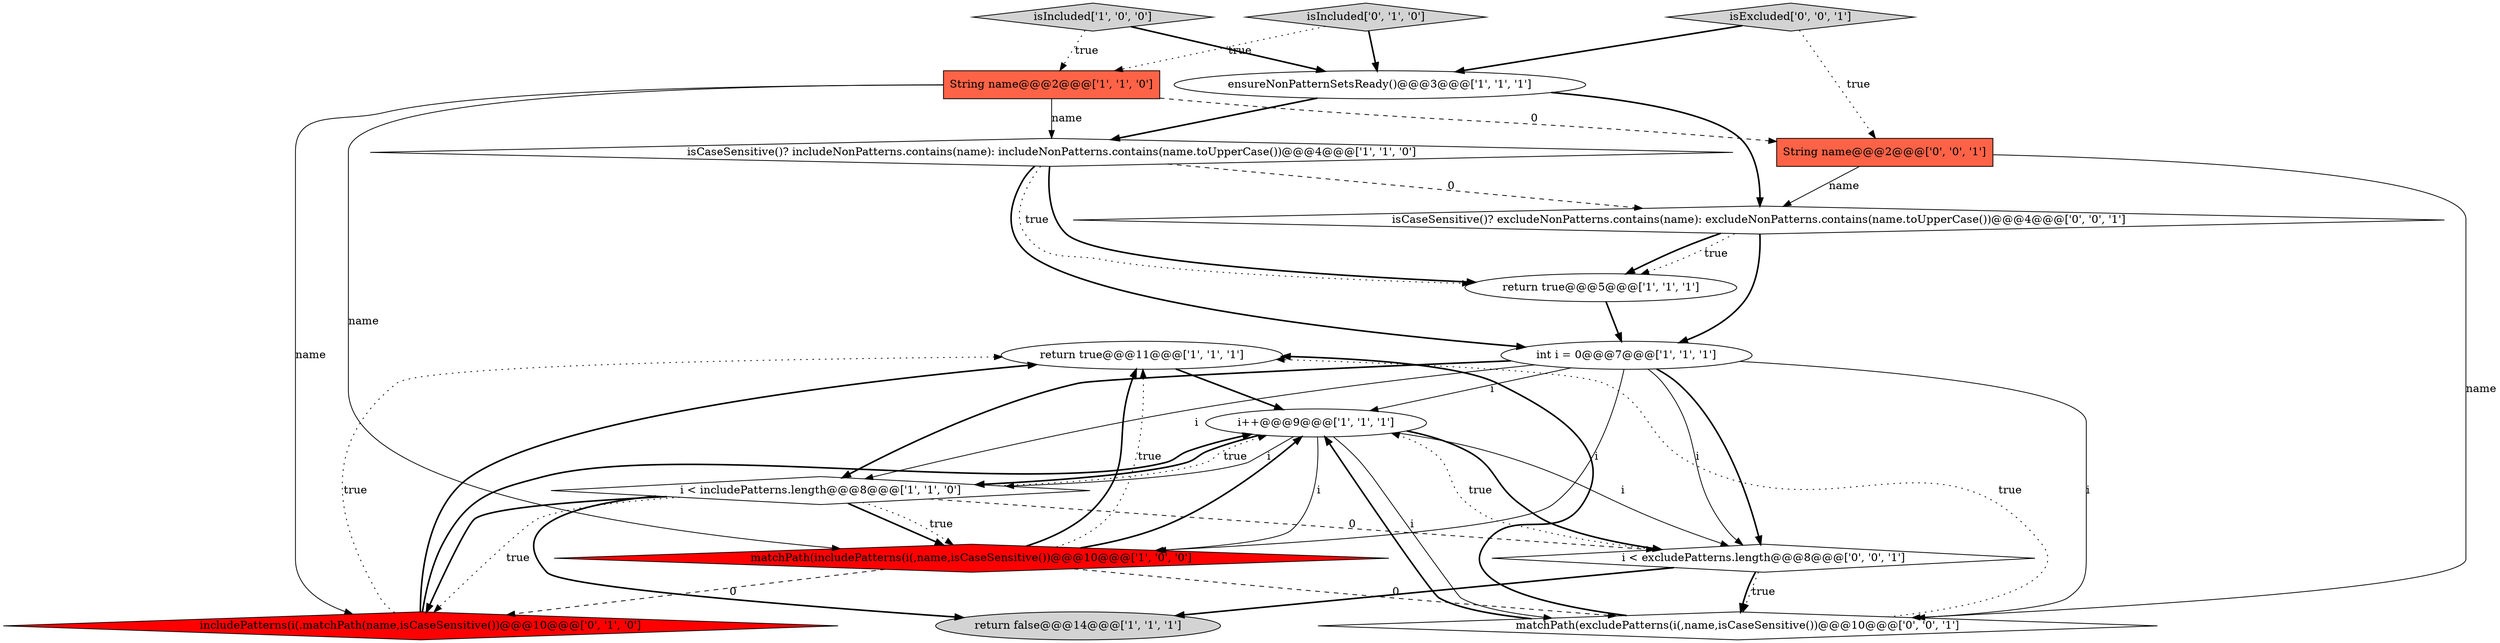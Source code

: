 digraph {
8 [style = filled, label = "return true@@@11@@@['1', '1', '1']", fillcolor = white, shape = ellipse image = "AAA0AAABBB1BBB"];
17 [style = filled, label = "isCaseSensitive()? excludeNonPatterns.contains(name): excludeNonPatterns.contains(name.toUpperCase())@@@4@@@['0', '0', '1']", fillcolor = white, shape = diamond image = "AAA0AAABBB3BBB"];
14 [style = filled, label = "i < excludePatterns.length@@@8@@@['0', '0', '1']", fillcolor = white, shape = diamond image = "AAA0AAABBB3BBB"];
13 [style = filled, label = "String name@@@2@@@['0', '0', '1']", fillcolor = tomato, shape = box image = "AAA0AAABBB3BBB"];
15 [style = filled, label = "matchPath(excludePatterns(i(,name,isCaseSensitive())@@@10@@@['0', '0', '1']", fillcolor = white, shape = diamond image = "AAA0AAABBB3BBB"];
9 [style = filled, label = "ensureNonPatternSetsReady()@@@3@@@['1', '1', '1']", fillcolor = white, shape = ellipse image = "AAA0AAABBB1BBB"];
4 [style = filled, label = "return false@@@14@@@['1', '1', '1']", fillcolor = lightgray, shape = ellipse image = "AAA0AAABBB1BBB"];
5 [style = filled, label = "matchPath(includePatterns(i(,name,isCaseSensitive())@@@10@@@['1', '0', '0']", fillcolor = red, shape = diamond image = "AAA1AAABBB1BBB"];
2 [style = filled, label = "isCaseSensitive()? includeNonPatterns.contains(name): includeNonPatterns.contains(name.toUpperCase())@@@4@@@['1', '1', '0']", fillcolor = white, shape = diamond image = "AAA0AAABBB1BBB"];
10 [style = filled, label = "String name@@@2@@@['1', '1', '0']", fillcolor = tomato, shape = box image = "AAA0AAABBB1BBB"];
1 [style = filled, label = "int i = 0@@@7@@@['1', '1', '1']", fillcolor = white, shape = ellipse image = "AAA0AAABBB1BBB"];
6 [style = filled, label = "return true@@@5@@@['1', '1', '1']", fillcolor = white, shape = ellipse image = "AAA0AAABBB1BBB"];
11 [style = filled, label = "isIncluded['0', '1', '0']", fillcolor = lightgray, shape = diamond image = "AAA0AAABBB2BBB"];
16 [style = filled, label = "isExcluded['0', '0', '1']", fillcolor = lightgray, shape = diamond image = "AAA0AAABBB3BBB"];
7 [style = filled, label = "i++@@@9@@@['1', '1', '1']", fillcolor = white, shape = ellipse image = "AAA0AAABBB1BBB"];
3 [style = filled, label = "i < includePatterns.length@@@8@@@['1', '1', '0']", fillcolor = white, shape = diamond image = "AAA0AAABBB1BBB"];
0 [style = filled, label = "isIncluded['1', '0', '0']", fillcolor = lightgray, shape = diamond image = "AAA0AAABBB1BBB"];
12 [style = filled, label = "includePatterns(i(.matchPath(name,isCaseSensitive())@@@10@@@['0', '1', '0']", fillcolor = red, shape = diamond image = "AAA1AAABBB2BBB"];
13->15 [style = solid, label="name"];
5->8 [style = bold, label=""];
0->9 [style = bold, label=""];
3->7 [style = dotted, label="true"];
5->12 [style = dashed, label="0"];
17->1 [style = bold, label=""];
15->7 [style = bold, label=""];
16->13 [style = dotted, label="true"];
7->3 [style = solid, label="i"];
17->6 [style = bold, label=""];
9->2 [style = bold, label=""];
0->10 [style = dotted, label="true"];
2->6 [style = bold, label=""];
2->1 [style = bold, label=""];
12->8 [style = dotted, label="true"];
11->10 [style = dotted, label="true"];
17->6 [style = dotted, label="true"];
1->5 [style = solid, label="i"];
1->14 [style = solid, label="i"];
1->3 [style = bold, label=""];
9->17 [style = bold, label=""];
7->15 [style = solid, label="i"];
3->12 [style = bold, label=""];
10->13 [style = dashed, label="0"];
10->12 [style = solid, label="name"];
11->9 [style = bold, label=""];
2->17 [style = dashed, label="0"];
3->4 [style = bold, label=""];
10->5 [style = solid, label="name"];
12->7 [style = bold, label=""];
1->15 [style = solid, label="i"];
7->3 [style = bold, label=""];
8->7 [style = bold, label=""];
7->14 [style = bold, label=""];
7->5 [style = solid, label="i"];
6->1 [style = bold, label=""];
14->15 [style = dotted, label="true"];
3->5 [style = bold, label=""];
3->5 [style = dotted, label="true"];
15->8 [style = dotted, label="true"];
13->17 [style = solid, label="name"];
2->6 [style = dotted, label="true"];
12->8 [style = bold, label=""];
3->12 [style = dotted, label="true"];
14->7 [style = dotted, label="true"];
5->7 [style = bold, label=""];
1->14 [style = bold, label=""];
14->15 [style = bold, label=""];
1->3 [style = solid, label="i"];
5->8 [style = dotted, label="true"];
3->14 [style = dashed, label="0"];
5->15 [style = dashed, label="0"];
15->8 [style = bold, label=""];
16->9 [style = bold, label=""];
1->7 [style = solid, label="i"];
7->14 [style = solid, label="i"];
14->4 [style = bold, label=""];
10->2 [style = solid, label="name"];
}
